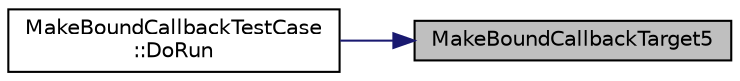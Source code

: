 digraph "MakeBoundCallbackTarget5"
{
 // LATEX_PDF_SIZE
  edge [fontname="Helvetica",fontsize="10",labelfontname="Helvetica",labelfontsize="10"];
  node [fontname="Helvetica",fontsize="10",shape=record];
  rankdir="RL";
  Node1 [label="MakeBoundCallbackTarget5",height=0.2,width=0.4,color="black", fillcolor="grey75", style="filled", fontcolor="black",tooltip=" "];
  Node1 -> Node2 [dir="back",color="midnightblue",fontsize="10",style="solid",fontname="Helvetica"];
  Node2 [label="MakeBoundCallbackTestCase\l::DoRun",height=0.2,width=0.4,color="black", fillcolor="white", style="filled",URL="$class_make_bound_callback_test_case.html#a772b25a78de2ba45e41087fc1157c61c",tooltip="Implementation to actually run this TestCase."];
}
